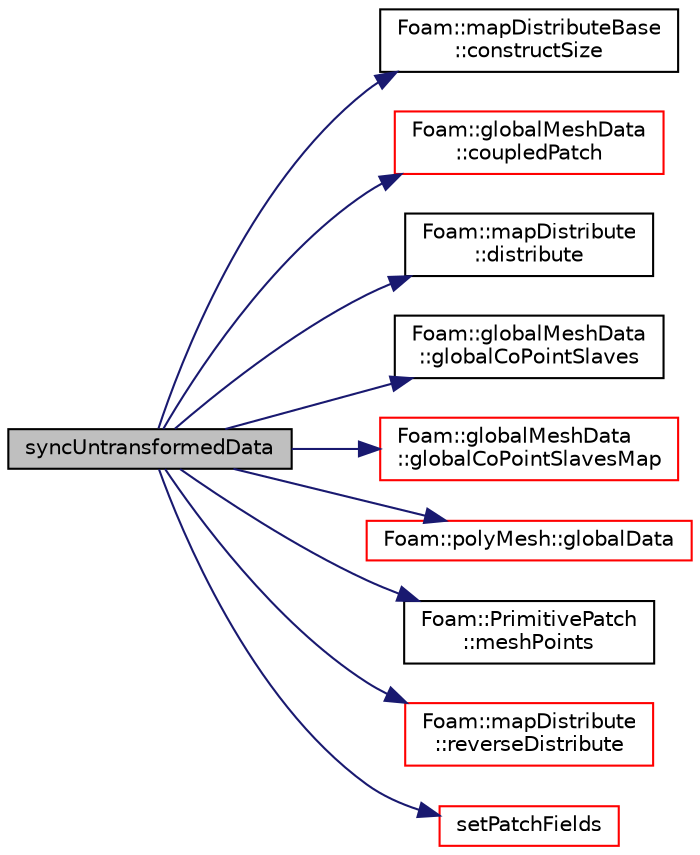 digraph "syncUntransformedData"
{
  bgcolor="transparent";
  edge [fontname="Helvetica",fontsize="10",labelfontname="Helvetica",labelfontsize="10"];
  node [fontname="Helvetica",fontsize="10",shape=record];
  rankdir="LR";
  Node433 [label="syncUntransformedData",height=0.2,width=0.4,color="black", fillcolor="grey75", style="filled", fontcolor="black"];
  Node433 -> Node434 [color="midnightblue",fontsize="10",style="solid",fontname="Helvetica"];
  Node434 [label="Foam::mapDistributeBase\l::constructSize",height=0.2,width=0.4,color="black",URL="$a28525.html#aafa5c5eaac08986c309d43bb80c2ab1f",tooltip="Constructed data size. "];
  Node433 -> Node435 [color="midnightblue",fontsize="10",style="solid",fontname="Helvetica"];
  Node435 [label="Foam::globalMeshData\l::coupledPatch",height=0.2,width=0.4,color="red",URL="$a28485.html#adbf1d40edb1a4d9d7175cc03028a82e7",tooltip="Return patch of all coupled faces. "];
  Node433 -> Node493 [color="midnightblue",fontsize="10",style="solid",fontname="Helvetica"];
  Node493 [label="Foam::mapDistribute\l::distribute",height=0.2,width=0.4,color="black",URL="$a28513.html#a93e1a643307eb8869f583019ca92cec2",tooltip="Distribute data using default commsType. "];
  Node433 -> Node494 [color="midnightblue",fontsize="10",style="solid",fontname="Helvetica"];
  Node494 [label="Foam::globalMeshData\l::globalCoPointSlaves",height=0.2,width=0.4,color="black",URL="$a28485.html#aa5db81c664ee36aaa53618a57e0a0940"];
  Node433 -> Node495 [color="midnightblue",fontsize="10",style="solid",fontname="Helvetica"];
  Node495 [label="Foam::globalMeshData\l::globalCoPointSlavesMap",height=0.2,width=0.4,color="red",URL="$a28485.html#a0b3a352a1bd504592c367a64ba7659f7"];
  Node433 -> Node517 [color="midnightblue",fontsize="10",style="solid",fontname="Helvetica"];
  Node517 [label="Foam::polyMesh::globalData",height=0.2,width=0.4,color="red",URL="$a28565.html#a5e9cb8eb9e52843d336386b13423d19c",tooltip="Return parallel info. "];
  Node433 -> Node498 [color="midnightblue",fontsize="10",style="solid",fontname="Helvetica"];
  Node498 [label="Foam::PrimitivePatch\l::meshPoints",height=0.2,width=0.4,color="black",URL="$a28693.html#a52e3a457780fe74b31d39dc046bce1d8",tooltip="Return labelList of mesh points in patch. They are constructed. "];
  Node433 -> Node501 [color="midnightblue",fontsize="10",style="solid",fontname="Helvetica"];
  Node501 [label="Foam::mapDistribute\l::reverseDistribute",height=0.2,width=0.4,color="red",URL="$a28513.html#af4843479bbb5ce26fab0dbefd525c410",tooltip="Reverse distribute data using default commsType. "];
  Node433 -> Node518 [color="midnightblue",fontsize="10",style="solid",fontname="Helvetica"];
  Node518 [label="setPatchFields",height=0.2,width=0.4,color="red",URL="$a24113.html#a1b6bb2c50c9e39688aa71d2263865d68",tooltip="Helper: set patchField values from internal values (on. "];
}
